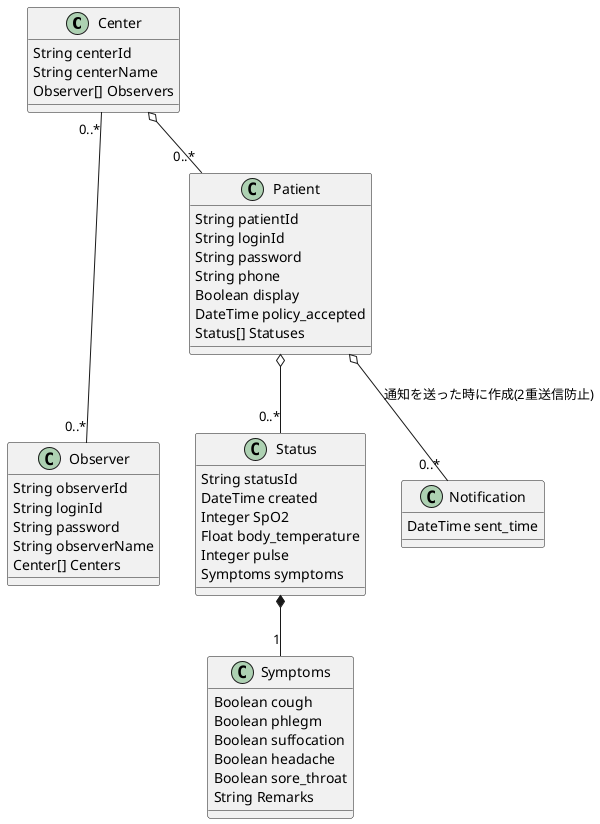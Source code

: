 @startuml
Center "0..*" --- "0..*" Observer
Center o-- "0..*" Patient
Patient o-- "0..*" Status
Status *-- "1" Symptoms
Patient o-- "0..*" Notification :通知を送った時に作成(2重送信防止)

class Center {
    String centerId
    String centerName
    Observer[] Observers
}

class Observer {
    String observerId
    String loginId
    String password
    String observerName
    Center[] Centers
}

class Patient {
    String patientId
    String loginId
    String password
    String phone
    Boolean display
    DateTime policy_accepted
    Status[] Statuses
}

class Status {
    String statusId
    DateTime created
    Integer SpO2
    Float body_temperature
    Integer pulse
    Symptoms symptoms
}

class Symptoms {
    Boolean cough
    Boolean phlegm
    Boolean suffocation
    Boolean headache
    Boolean sore_throat
    String Remarks
}

class Notification {
    DateTime sent_time
}
@enduml